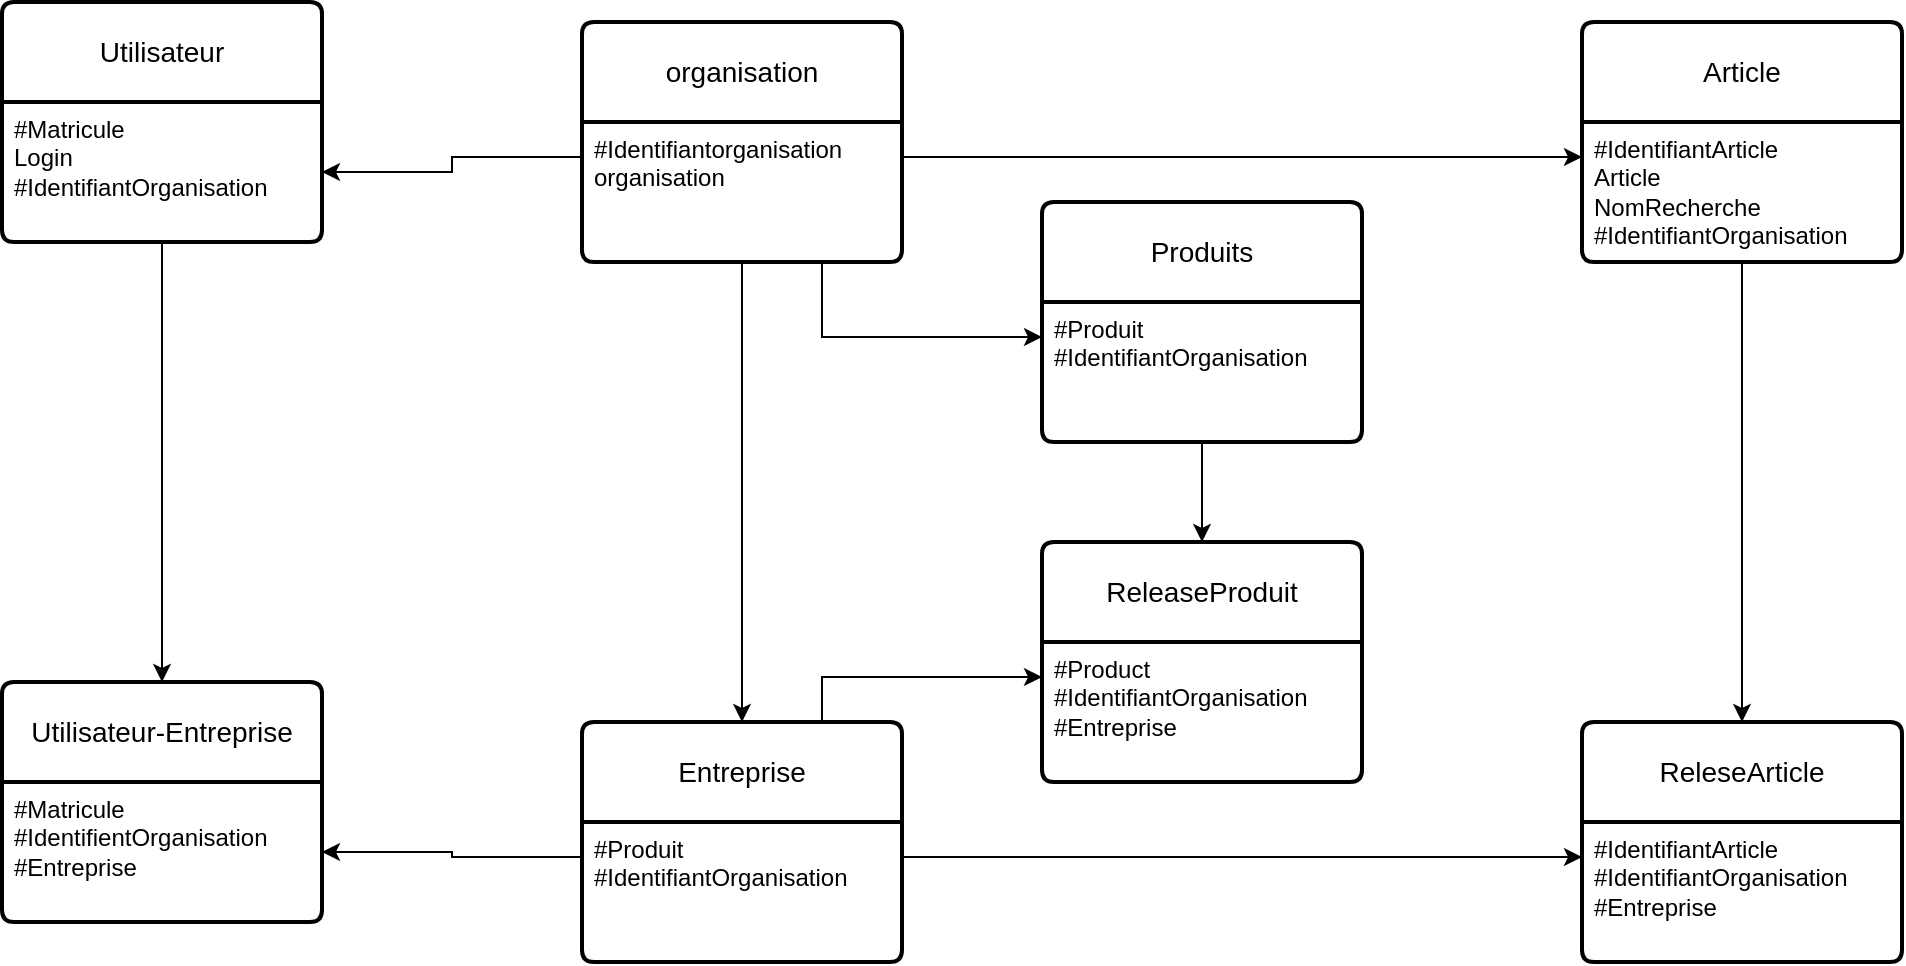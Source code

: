 <mxfile version="24.5.4" type="device">
  <diagram id="eO6N8mCC7lybv8nZ13hw" name="Page-1">
    <mxGraphModel dx="670" dy="552" grid="1" gridSize="10" guides="1" tooltips="1" connect="1" arrows="1" fold="1" page="1" pageScale="1" pageWidth="850" pageHeight="1100" math="0" shadow="0">
      <root>
        <mxCell id="0" />
        <mxCell id="1" parent="0" />
        <mxCell id="gSyMNQs-4MSieAturk_d-1" value="Utilisateur" style="swimlane;childLayout=stackLayout;horizontal=1;startSize=50;horizontalStack=0;rounded=1;fontSize=14;fontStyle=0;strokeWidth=2;resizeParent=0;resizeLast=1;shadow=0;dashed=0;align=center;arcSize=4;whiteSpace=wrap;html=1;" parent="1" vertex="1">
          <mxGeometry x="60" y="140" width="160" height="120" as="geometry" />
        </mxCell>
        <mxCell id="gSyMNQs-4MSieAturk_d-2" value="#Matricule&lt;div&gt;Login&lt;/div&gt;&lt;div&gt;#IdentifiantOrganisation&lt;/div&gt;" style="align=left;strokeColor=none;fillColor=none;spacingLeft=4;fontSize=12;verticalAlign=top;resizable=0;rotatable=0;part=1;html=1;" parent="gSyMNQs-4MSieAturk_d-1" vertex="1">
          <mxGeometry y="50" width="160" height="70" as="geometry" />
        </mxCell>
        <mxCell id="gSyMNQs-4MSieAturk_d-3" value="organisation" style="swimlane;childLayout=stackLayout;horizontal=1;startSize=50;horizontalStack=0;rounded=1;fontSize=14;fontStyle=0;strokeWidth=2;resizeParent=0;resizeLast=1;shadow=0;dashed=0;align=center;arcSize=4;whiteSpace=wrap;html=1;" parent="1" vertex="1">
          <mxGeometry x="350" y="150" width="160" height="120" as="geometry" />
        </mxCell>
        <mxCell id="gSyMNQs-4MSieAturk_d-4" value="#Identifiantorganisation&lt;br&gt;organisation" style="align=left;strokeColor=none;fillColor=none;spacingLeft=4;fontSize=12;verticalAlign=top;resizable=0;rotatable=0;part=1;html=1;" parent="gSyMNQs-4MSieAturk_d-3" vertex="1">
          <mxGeometry y="50" width="160" height="70" as="geometry" />
        </mxCell>
        <mxCell id="gSyMNQs-4MSieAturk_d-32" style="edgeStyle=orthogonalEdgeStyle;rounded=0;orthogonalLoop=1;jettySize=auto;html=1;exitX=0.75;exitY=0;exitDx=0;exitDy=0;entryX=0;entryY=0.25;entryDx=0;entryDy=0;" parent="1" source="gSyMNQs-4MSieAturk_d-5" target="gSyMNQs-4MSieAturk_d-29" edge="1">
          <mxGeometry relative="1" as="geometry" />
        </mxCell>
        <mxCell id="gSyMNQs-4MSieAturk_d-5" value="Entreprise" style="swimlane;childLayout=stackLayout;horizontal=1;startSize=50;horizontalStack=0;rounded=1;fontSize=14;fontStyle=0;strokeWidth=2;resizeParent=0;resizeLast=1;shadow=0;dashed=0;align=center;arcSize=4;whiteSpace=wrap;html=1;" parent="1" vertex="1">
          <mxGeometry x="350" y="500" width="160" height="120" as="geometry" />
        </mxCell>
        <mxCell id="gSyMNQs-4MSieAturk_d-6" value="#Produit&lt;div&gt;#IdentifiantOrganisation&lt;/div&gt;&lt;div&gt;&lt;br style=&quot;text-wrap: wrap;&quot;&gt;&lt;/div&gt;" style="align=left;strokeColor=none;fillColor=none;spacingLeft=4;fontSize=12;verticalAlign=top;resizable=0;rotatable=0;part=1;html=1;" parent="gSyMNQs-4MSieAturk_d-5" vertex="1">
          <mxGeometry y="50" width="160" height="70" as="geometry" />
        </mxCell>
        <mxCell id="gSyMNQs-4MSieAturk_d-7" style="edgeStyle=orthogonalEdgeStyle;rounded=0;orthogonalLoop=1;jettySize=auto;html=1;exitX=0;exitY=0.25;exitDx=0;exitDy=0;entryX=1;entryY=0.5;entryDx=0;entryDy=0;" parent="1" source="gSyMNQs-4MSieAturk_d-4" target="gSyMNQs-4MSieAturk_d-2" edge="1">
          <mxGeometry relative="1" as="geometry" />
        </mxCell>
        <mxCell id="gSyMNQs-4MSieAturk_d-8" style="edgeStyle=orthogonalEdgeStyle;rounded=0;orthogonalLoop=1;jettySize=auto;html=1;exitX=0.5;exitY=1;exitDx=0;exitDy=0;entryX=0.5;entryY=0;entryDx=0;entryDy=0;" parent="1" source="gSyMNQs-4MSieAturk_d-4" target="gSyMNQs-4MSieAturk_d-5" edge="1">
          <mxGeometry relative="1" as="geometry" />
        </mxCell>
        <mxCell id="gSyMNQs-4MSieAturk_d-9" value="Utilisateur-Entreprise" style="swimlane;childLayout=stackLayout;horizontal=1;startSize=50;horizontalStack=0;rounded=1;fontSize=14;fontStyle=0;strokeWidth=2;resizeParent=0;resizeLast=1;shadow=0;dashed=0;align=center;arcSize=4;whiteSpace=wrap;html=1;" parent="1" vertex="1">
          <mxGeometry x="60" y="480" width="160" height="120" as="geometry" />
        </mxCell>
        <mxCell id="gSyMNQs-4MSieAturk_d-10" value="#Matricule&lt;div&gt;#IdentifientOrganisation&lt;/div&gt;&lt;div&gt;#Entreprise&lt;/div&gt;" style="align=left;strokeColor=none;fillColor=none;spacingLeft=4;fontSize=12;verticalAlign=top;resizable=0;rotatable=0;part=1;html=1;" parent="gSyMNQs-4MSieAturk_d-9" vertex="1">
          <mxGeometry y="50" width="160" height="70" as="geometry" />
        </mxCell>
        <mxCell id="gSyMNQs-4MSieAturk_d-12" style="edgeStyle=orthogonalEdgeStyle;rounded=0;orthogonalLoop=1;jettySize=auto;html=1;exitX=0.5;exitY=1;exitDx=0;exitDy=0;entryX=0.5;entryY=0;entryDx=0;entryDy=0;" parent="1" source="gSyMNQs-4MSieAturk_d-2" target="gSyMNQs-4MSieAturk_d-9" edge="1">
          <mxGeometry relative="1" as="geometry" />
        </mxCell>
        <mxCell id="gSyMNQs-4MSieAturk_d-13" style="edgeStyle=orthogonalEdgeStyle;rounded=0;orthogonalLoop=1;jettySize=auto;html=1;exitX=0;exitY=0.25;exitDx=0;exitDy=0;entryX=1;entryY=0.5;entryDx=0;entryDy=0;" parent="1" source="gSyMNQs-4MSieAturk_d-6" target="gSyMNQs-4MSieAturk_d-10" edge="1">
          <mxGeometry relative="1" as="geometry" />
        </mxCell>
        <mxCell id="gSyMNQs-4MSieAturk_d-14" value="Article" style="swimlane;childLayout=stackLayout;horizontal=1;startSize=50;horizontalStack=0;rounded=1;fontSize=14;fontStyle=0;strokeWidth=2;resizeParent=0;resizeLast=1;shadow=0;dashed=0;align=center;arcSize=4;whiteSpace=wrap;html=1;" parent="1" vertex="1">
          <mxGeometry x="850" y="150" width="160" height="120" as="geometry" />
        </mxCell>
        <mxCell id="gSyMNQs-4MSieAturk_d-15" value="#IdentifiantArtic&lt;span style=&quot;background-color: initial;&quot;&gt;le&lt;/span&gt;&lt;div&gt;Article&lt;br&gt;&lt;div&gt;&lt;div&gt;NomRecherche&lt;/div&gt;&lt;div&gt;#IdentifiantOrganisation&lt;/div&gt;&lt;/div&gt;&lt;/div&gt;" style="align=left;strokeColor=none;fillColor=none;spacingLeft=4;fontSize=12;verticalAlign=top;resizable=0;rotatable=0;part=1;html=1;" parent="gSyMNQs-4MSieAturk_d-14" vertex="1">
          <mxGeometry y="50" width="160" height="70" as="geometry" />
        </mxCell>
        <mxCell id="gSyMNQs-4MSieAturk_d-17" style="edgeStyle=orthogonalEdgeStyle;rounded=0;orthogonalLoop=1;jettySize=auto;html=1;exitX=1;exitY=0.25;exitDx=0;exitDy=0;entryX=0;entryY=0.25;entryDx=0;entryDy=0;" parent="1" source="gSyMNQs-4MSieAturk_d-4" target="gSyMNQs-4MSieAturk_d-15" edge="1">
          <mxGeometry relative="1" as="geometry" />
        </mxCell>
        <mxCell id="gSyMNQs-4MSieAturk_d-22" value="ReleseArticle" style="swimlane;childLayout=stackLayout;horizontal=1;startSize=50;horizontalStack=0;rounded=1;fontSize=14;fontStyle=0;strokeWidth=2;resizeParent=0;resizeLast=1;shadow=0;dashed=0;align=center;arcSize=4;whiteSpace=wrap;html=1;" parent="1" vertex="1">
          <mxGeometry x="850" y="500" width="160" height="120" as="geometry" />
        </mxCell>
        <mxCell id="gSyMNQs-4MSieAturk_d-23" value="#IdentifiantArticle&lt;div&gt;#IdentifiantOrganisation&lt;/div&gt;&lt;div&gt;#Entreprise&lt;/div&gt;" style="align=left;strokeColor=none;fillColor=none;spacingLeft=4;fontSize=12;verticalAlign=top;resizable=0;rotatable=0;part=1;html=1;" parent="gSyMNQs-4MSieAturk_d-22" vertex="1">
          <mxGeometry y="50" width="160" height="70" as="geometry" />
        </mxCell>
        <mxCell id="gSyMNQs-4MSieAturk_d-24" style="edgeStyle=orthogonalEdgeStyle;rounded=0;orthogonalLoop=1;jettySize=auto;html=1;exitX=0.5;exitY=1;exitDx=0;exitDy=0;entryX=0.5;entryY=0;entryDx=0;entryDy=0;" parent="1" source="gSyMNQs-4MSieAturk_d-15" target="gSyMNQs-4MSieAturk_d-22" edge="1">
          <mxGeometry relative="1" as="geometry" />
        </mxCell>
        <mxCell id="gSyMNQs-4MSieAturk_d-25" style="edgeStyle=orthogonalEdgeStyle;rounded=0;orthogonalLoop=1;jettySize=auto;html=1;exitX=1;exitY=0.25;exitDx=0;exitDy=0;entryX=0;entryY=0.25;entryDx=0;entryDy=0;" parent="1" source="gSyMNQs-4MSieAturk_d-6" target="gSyMNQs-4MSieAturk_d-23" edge="1">
          <mxGeometry relative="1" as="geometry" />
        </mxCell>
        <mxCell id="gSyMNQs-4MSieAturk_d-30" value="" style="edgeStyle=orthogonalEdgeStyle;rounded=0;orthogonalLoop=1;jettySize=auto;html=1;" parent="1" source="gSyMNQs-4MSieAturk_d-26" target="gSyMNQs-4MSieAturk_d-28" edge="1">
          <mxGeometry relative="1" as="geometry" />
        </mxCell>
        <mxCell id="gSyMNQs-4MSieAturk_d-26" value="Produits" style="swimlane;childLayout=stackLayout;horizontal=1;startSize=50;horizontalStack=0;rounded=1;fontSize=14;fontStyle=0;strokeWidth=2;resizeParent=0;resizeLast=1;shadow=0;dashed=0;align=center;arcSize=4;whiteSpace=wrap;html=1;" parent="1" vertex="1">
          <mxGeometry x="580" y="240" width="160" height="120" as="geometry" />
        </mxCell>
        <mxCell id="gSyMNQs-4MSieAturk_d-27" value="#Produit&lt;br&gt;#IdentifiantOrganisation" style="align=left;strokeColor=none;fillColor=none;spacingLeft=4;fontSize=12;verticalAlign=top;resizable=0;rotatable=0;part=1;html=1;" parent="gSyMNQs-4MSieAturk_d-26" vertex="1">
          <mxGeometry y="50" width="160" height="70" as="geometry" />
        </mxCell>
        <mxCell id="gSyMNQs-4MSieAturk_d-28" value="ReleaseProduit" style="swimlane;childLayout=stackLayout;horizontal=1;startSize=50;horizontalStack=0;rounded=1;fontSize=14;fontStyle=0;strokeWidth=2;resizeParent=0;resizeLast=1;shadow=0;dashed=0;align=center;arcSize=4;whiteSpace=wrap;html=1;" parent="1" vertex="1">
          <mxGeometry x="580" y="410" width="160" height="120" as="geometry" />
        </mxCell>
        <mxCell id="gSyMNQs-4MSieAturk_d-29" value="&lt;span style=&quot;text-wrap: wrap;&quot;&gt;#Product&lt;/span&gt;&lt;div style=&quot;text-wrap: wrap;&quot;&gt;#IdentifiantOrganisation&lt;/div&gt;&lt;div style=&quot;text-wrap: wrap;&quot;&gt;#Entreprise&lt;/div&gt;" style="align=left;strokeColor=none;fillColor=none;spacingLeft=4;fontSize=12;verticalAlign=top;resizable=0;rotatable=0;part=1;html=1;" parent="gSyMNQs-4MSieAturk_d-28" vertex="1">
          <mxGeometry y="50" width="160" height="70" as="geometry" />
        </mxCell>
        <mxCell id="gSyMNQs-4MSieAturk_d-31" style="edgeStyle=orthogonalEdgeStyle;rounded=0;orthogonalLoop=1;jettySize=auto;html=1;exitX=0.75;exitY=1;exitDx=0;exitDy=0;entryX=0;entryY=0.25;entryDx=0;entryDy=0;" parent="1" source="gSyMNQs-4MSieAturk_d-4" target="gSyMNQs-4MSieAturk_d-27" edge="1">
          <mxGeometry relative="1" as="geometry" />
        </mxCell>
      </root>
    </mxGraphModel>
  </diagram>
</mxfile>
